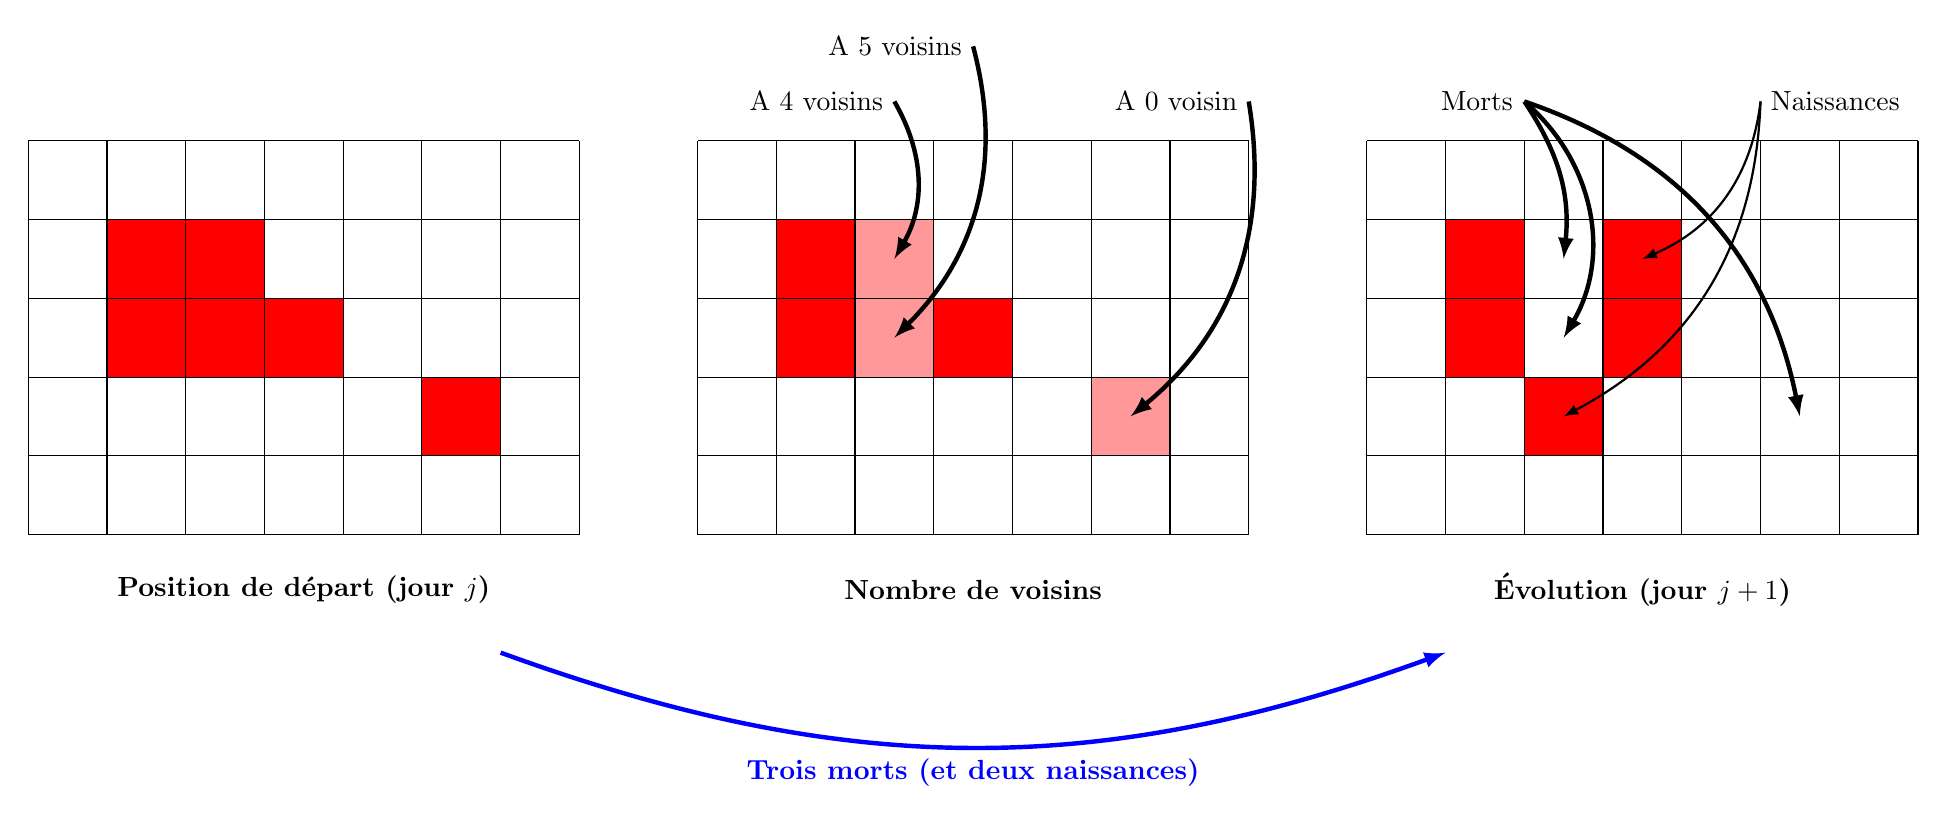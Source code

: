 \begin{tikzpicture}



% Jeu de la vie - Mort

\fill[red] (2,2) rectangle ++(1,1);
\fill[red] (1,3) rectangle ++(1,1);
\fill[red] (1,2) rectangle ++(1,1);
\fill[red] (2,3) rectangle ++(1,1);
\fill[red] (3,2) rectangle ++(1,1);

\fill[red] (5,1) rectangle ++(1,1);

\draw (0,0) grid ++(7,5);


\node at (3.5,-0.7) {\bf Position de d\'epart (jour $j$)};


% Jeu de la vie - Voisin
\begin{scope}[xshift=8.5cm]

\fill[red!40] (2,2) rectangle ++(1,1);
\fill[red] (1,2) rectangle ++(1,1);
\fill[red] (1,3) rectangle ++(1,1);
\fill[red!40] (2,3) rectangle ++(1,1);
\fill[red] (3,2) rectangle ++(1,1);

\fill[red!40] (5,1) rectangle ++(1,1);

\draw (0,0) grid ++(7,5);


\draw[<-,>=latex,ultra thick]   (2.5,2.5)  to[bend right] (3.5,6.2) node[left] {A $5$ voisins};
\draw[<-,>=latex,ultra thick]   (2.5,3.5)  to[bend right] (2.5,5.5) node[left] {A $4$ voisins};
\draw[<-,>=latex,ultra thick]   (5.5,1.5)  to[bend right] (7,5.5) node[left] {A $0$ voisin};

\node at (3.5,-0.7) {\bf Nombre de voisins};
\end{scope}

% Jeu de la vie - Evolution
\begin{scope}[xshift=17cm]
\fill[red] (2,1) rectangle ++(1,1);
\fill[red] (1,3) rectangle ++(1,1);
\fill[red] (3,3) rectangle ++(1,1);
%\fill[red!50] (2,2) rectangle ++(1,1);
\fill[red] (1,2) rectangle ++(1,1);
%\fill[red] (2,3) rectangle ++(1,1);
\fill[red] (3,2) rectangle ++(1,1);

%\fill[red!50] (5,1) rectangle ++(1,1);

\draw (0,0) grid ++(7,5);

\draw[<-,>=latex,ultra thick]   (2.5,2.5)  to[bend right=40] (2,5.5) node[left] {Morts};
\draw[<-,>=latex,ultra thick,]   (2.5,3.5)  to[bend right=20] (2,5.5);
\draw[<-,>=latex,ultra thick]   (5.5,1.5)  to[bend right] (2,5.5);

\draw[<-,>=latex,thick, black]   (3.5,3.5)  to[bend right] (5,5.5) node[right,black] {Naissances};
\draw[<-,>=latex,thick, black]   (2.5,1.5)  to[bend right] (5,5.5);

\node at (3.5,-0.7) {\bf \'Evolution (jour $j+1$)};
\end{scope}

\draw[->,>=latex,ultra thick, blue]   (6,-1.5)  to[bend right=20] node[midway, below] {\bf Trois morts (et deux naissances)} (18,-1.5) ;

\end{tikzpicture}